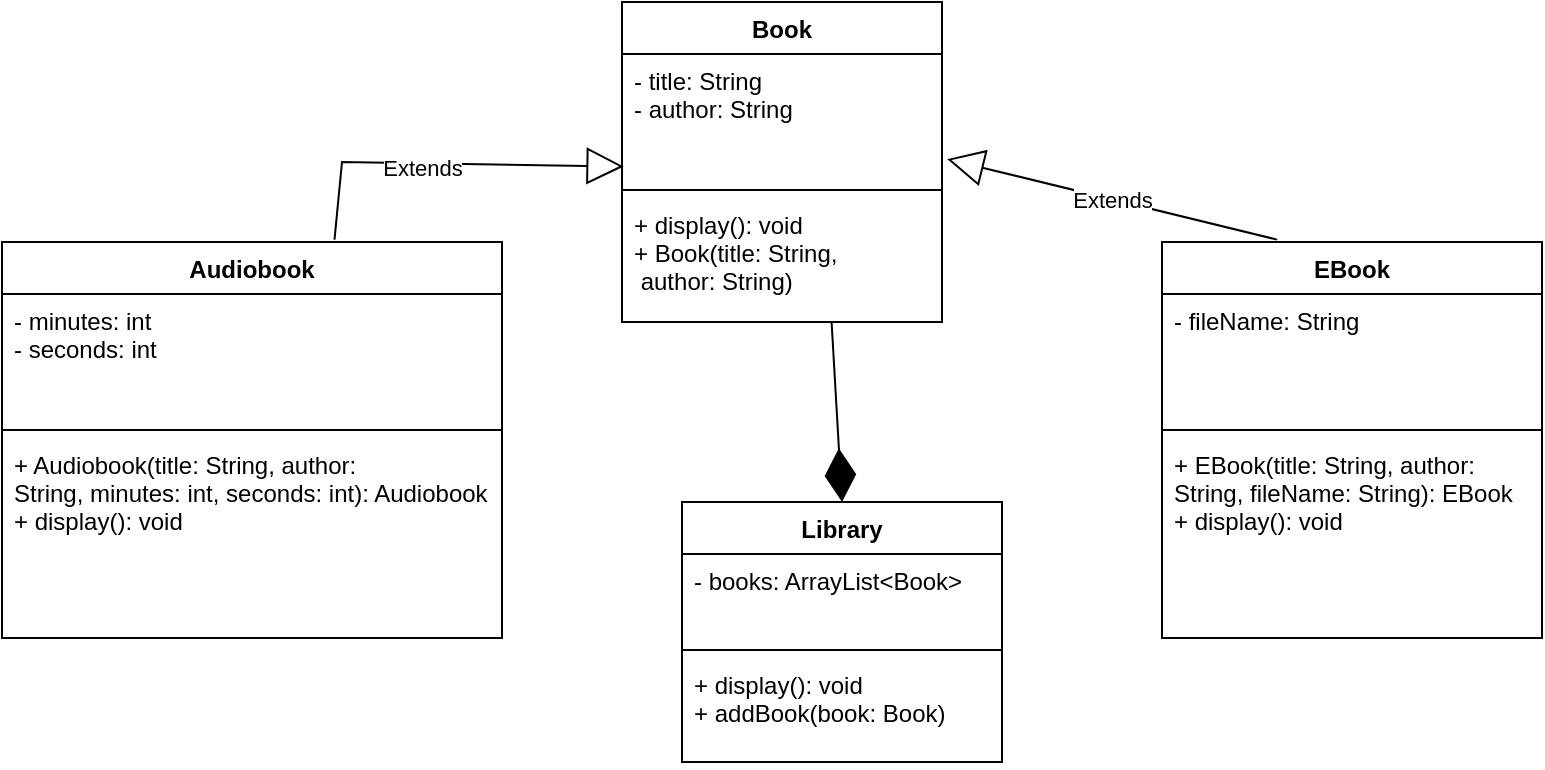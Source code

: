 <mxfile version="20.6.0" type="device"><diagram id="rkaN7E7WmKVLm06FdmgK" name="Strona-1"><mxGraphModel dx="1167" dy="484" grid="1" gridSize="10" guides="1" tooltips="1" connect="1" arrows="1" fold="1" page="1" pageScale="1" pageWidth="827" pageHeight="1169" math="0" shadow="0"><root><mxCell id="0"/><mxCell id="1" parent="0"/><mxCell id="znZcI0g41dCWkfOzBlM5-1" value="Book" style="swimlane;fontStyle=1;align=center;verticalAlign=top;childLayout=stackLayout;horizontal=1;startSize=26;horizontalStack=0;resizeParent=1;resizeParentMax=0;resizeLast=0;collapsible=1;marginBottom=0;" vertex="1" parent="1"><mxGeometry x="350" y="90" width="160" height="160" as="geometry"/></mxCell><mxCell id="znZcI0g41dCWkfOzBlM5-2" value="- title: String&#10;- author: String" style="text;strokeColor=none;fillColor=none;align=left;verticalAlign=top;spacingLeft=4;spacingRight=4;overflow=hidden;rotatable=0;points=[[0,0.5],[1,0.5]];portConstraint=eastwest;" vertex="1" parent="znZcI0g41dCWkfOzBlM5-1"><mxGeometry y="26" width="160" height="64" as="geometry"/></mxCell><mxCell id="znZcI0g41dCWkfOzBlM5-3" value="" style="line;strokeWidth=1;fillColor=none;align=left;verticalAlign=middle;spacingTop=-1;spacingLeft=3;spacingRight=3;rotatable=0;labelPosition=right;points=[];portConstraint=eastwest;strokeColor=inherit;" vertex="1" parent="znZcI0g41dCWkfOzBlM5-1"><mxGeometry y="90" width="160" height="8" as="geometry"/></mxCell><mxCell id="znZcI0g41dCWkfOzBlM5-4" value="+ display(): void&#10;+ Book(title: String,&#10; author: String)" style="text;strokeColor=none;fillColor=none;align=left;verticalAlign=top;spacingLeft=4;spacingRight=4;overflow=hidden;rotatable=0;points=[[0,0.5],[1,0.5]];portConstraint=eastwest;" vertex="1" parent="znZcI0g41dCWkfOzBlM5-1"><mxGeometry y="98" width="160" height="62" as="geometry"/></mxCell><mxCell id="znZcI0g41dCWkfOzBlM5-5" value="EBook" style="swimlane;fontStyle=1;align=center;verticalAlign=top;childLayout=stackLayout;horizontal=1;startSize=26;horizontalStack=0;resizeParent=1;resizeParentMax=0;resizeLast=0;collapsible=1;marginBottom=0;" vertex="1" parent="1"><mxGeometry x="620" y="210" width="190" height="198" as="geometry"/></mxCell><mxCell id="znZcI0g41dCWkfOzBlM5-6" value="- fileName: String" style="text;strokeColor=none;fillColor=none;align=left;verticalAlign=top;spacingLeft=4;spacingRight=4;overflow=hidden;rotatable=0;points=[[0,0.5],[1,0.5]];portConstraint=eastwest;" vertex="1" parent="znZcI0g41dCWkfOzBlM5-5"><mxGeometry y="26" width="190" height="64" as="geometry"/></mxCell><mxCell id="znZcI0g41dCWkfOzBlM5-7" value="" style="line;strokeWidth=1;fillColor=none;align=left;verticalAlign=middle;spacingTop=-1;spacingLeft=3;spacingRight=3;rotatable=0;labelPosition=right;points=[];portConstraint=eastwest;strokeColor=inherit;" vertex="1" parent="znZcI0g41dCWkfOzBlM5-5"><mxGeometry y="90" width="190" height="8" as="geometry"/></mxCell><mxCell id="znZcI0g41dCWkfOzBlM5-8" value="+ EBook(title: String, author: &#10;String, fileName: String): EBook&#10;+ display(): void&#10;" style="text;strokeColor=none;fillColor=none;align=left;verticalAlign=top;spacingLeft=4;spacingRight=4;overflow=hidden;rotatable=0;points=[[0,0.5],[1,0.5]];portConstraint=eastwest;" vertex="1" parent="znZcI0g41dCWkfOzBlM5-5"><mxGeometry y="98" width="190" height="100" as="geometry"/></mxCell><mxCell id="znZcI0g41dCWkfOzBlM5-13" value="Audiobook" style="swimlane;fontStyle=1;align=center;verticalAlign=top;childLayout=stackLayout;horizontal=1;startSize=26;horizontalStack=0;resizeParent=1;resizeParentMax=0;resizeLast=0;collapsible=1;marginBottom=0;" vertex="1" parent="1"><mxGeometry x="40" y="210" width="250" height="198" as="geometry"/></mxCell><mxCell id="znZcI0g41dCWkfOzBlM5-14" value="- minutes: int&#10;- seconds: int" style="text;strokeColor=none;fillColor=none;align=left;verticalAlign=top;spacingLeft=4;spacingRight=4;overflow=hidden;rotatable=0;points=[[0,0.5],[1,0.5]];portConstraint=eastwest;" vertex="1" parent="znZcI0g41dCWkfOzBlM5-13"><mxGeometry y="26" width="250" height="64" as="geometry"/></mxCell><mxCell id="znZcI0g41dCWkfOzBlM5-15" value="" style="line;strokeWidth=1;fillColor=none;align=left;verticalAlign=middle;spacingTop=-1;spacingLeft=3;spacingRight=3;rotatable=0;labelPosition=right;points=[];portConstraint=eastwest;strokeColor=inherit;" vertex="1" parent="znZcI0g41dCWkfOzBlM5-13"><mxGeometry y="90" width="250" height="8" as="geometry"/></mxCell><mxCell id="znZcI0g41dCWkfOzBlM5-16" value="+ Audiobook(title: String, author: &#10;String, minutes: int, seconds: int): Audiobook&#10;+ display(): void&#10; " style="text;strokeColor=none;fillColor=none;align=left;verticalAlign=top;spacingLeft=4;spacingRight=4;overflow=hidden;rotatable=0;points=[[0,0.5],[1,0.5]];portConstraint=eastwest;" vertex="1" parent="znZcI0g41dCWkfOzBlM5-13"><mxGeometry y="98" width="250" height="100" as="geometry"/></mxCell><mxCell id="znZcI0g41dCWkfOzBlM5-17" value="Library" style="swimlane;fontStyle=1;align=center;verticalAlign=top;childLayout=stackLayout;horizontal=1;startSize=26;horizontalStack=0;resizeParent=1;resizeParentMax=0;resizeLast=0;collapsible=1;marginBottom=0;" vertex="1" parent="1"><mxGeometry x="380" y="340" width="160" height="130" as="geometry"/></mxCell><mxCell id="znZcI0g41dCWkfOzBlM5-18" value="- books: ArrayList&lt;Book&gt; " style="text;strokeColor=none;fillColor=none;align=left;verticalAlign=top;spacingLeft=4;spacingRight=4;overflow=hidden;rotatable=0;points=[[0,0.5],[1,0.5]];portConstraint=eastwest;" vertex="1" parent="znZcI0g41dCWkfOzBlM5-17"><mxGeometry y="26" width="160" height="44" as="geometry"/></mxCell><mxCell id="znZcI0g41dCWkfOzBlM5-19" value="" style="line;strokeWidth=1;fillColor=none;align=left;verticalAlign=middle;spacingTop=-1;spacingLeft=3;spacingRight=3;rotatable=0;labelPosition=right;points=[];portConstraint=eastwest;strokeColor=inherit;" vertex="1" parent="znZcI0g41dCWkfOzBlM5-17"><mxGeometry y="70" width="160" height="8" as="geometry"/></mxCell><mxCell id="znZcI0g41dCWkfOzBlM5-20" value="+ display(): void&#10;+ addBook(book: Book)" style="text;strokeColor=none;fillColor=none;align=left;verticalAlign=top;spacingLeft=4;spacingRight=4;overflow=hidden;rotatable=0;points=[[0,0.5],[1,0.5]];portConstraint=eastwest;" vertex="1" parent="znZcI0g41dCWkfOzBlM5-17"><mxGeometry y="78" width="160" height="52" as="geometry"/></mxCell><mxCell id="znZcI0g41dCWkfOzBlM5-29" value="" style="endArrow=diamondThin;endFill=1;endSize=24;html=1;rounded=0;exitX=0.655;exitY=1.003;exitDx=0;exitDy=0;exitPerimeter=0;entryX=0.5;entryY=0;entryDx=0;entryDy=0;" edge="1" parent="1" source="znZcI0g41dCWkfOzBlM5-4" target="znZcI0g41dCWkfOzBlM5-17"><mxGeometry width="160" relative="1" as="geometry"><mxPoint x="260" y="260" as="sourcePoint"/><mxPoint x="420" y="260" as="targetPoint"/></mxGeometry></mxCell><mxCell id="znZcI0g41dCWkfOzBlM5-34" value="Extends" style="endArrow=block;endSize=16;endFill=0;html=1;rounded=0;exitX=0.665;exitY=-0.006;exitDx=0;exitDy=0;exitPerimeter=0;entryX=0.005;entryY=0.879;entryDx=0;entryDy=0;entryPerimeter=0;" edge="1" parent="1" source="znZcI0g41dCWkfOzBlM5-13" target="znZcI0g41dCWkfOzBlM5-2"><mxGeometry x="-0.121" y="-2" width="160" relative="1" as="geometry"><mxPoint x="250" y="260" as="sourcePoint"/><mxPoint x="410" y="260" as="targetPoint"/><Array as="points"><mxPoint x="210" y="170"/></Array><mxPoint as="offset"/></mxGeometry></mxCell><mxCell id="znZcI0g41dCWkfOzBlM5-35" value="Extends" style="endArrow=block;endSize=16;endFill=0;html=1;rounded=0;exitX=0.303;exitY=-0.006;exitDx=0;exitDy=0;exitPerimeter=0;entryX=1.016;entryY=0.821;entryDx=0;entryDy=0;entryPerimeter=0;" edge="1" parent="1" source="znZcI0g41dCWkfOzBlM5-5" target="znZcI0g41dCWkfOzBlM5-2"><mxGeometry width="160" relative="1" as="geometry"><mxPoint x="370" y="190" as="sourcePoint"/><mxPoint x="530" y="170" as="targetPoint"/></mxGeometry></mxCell></root></mxGraphModel></diagram></mxfile>
